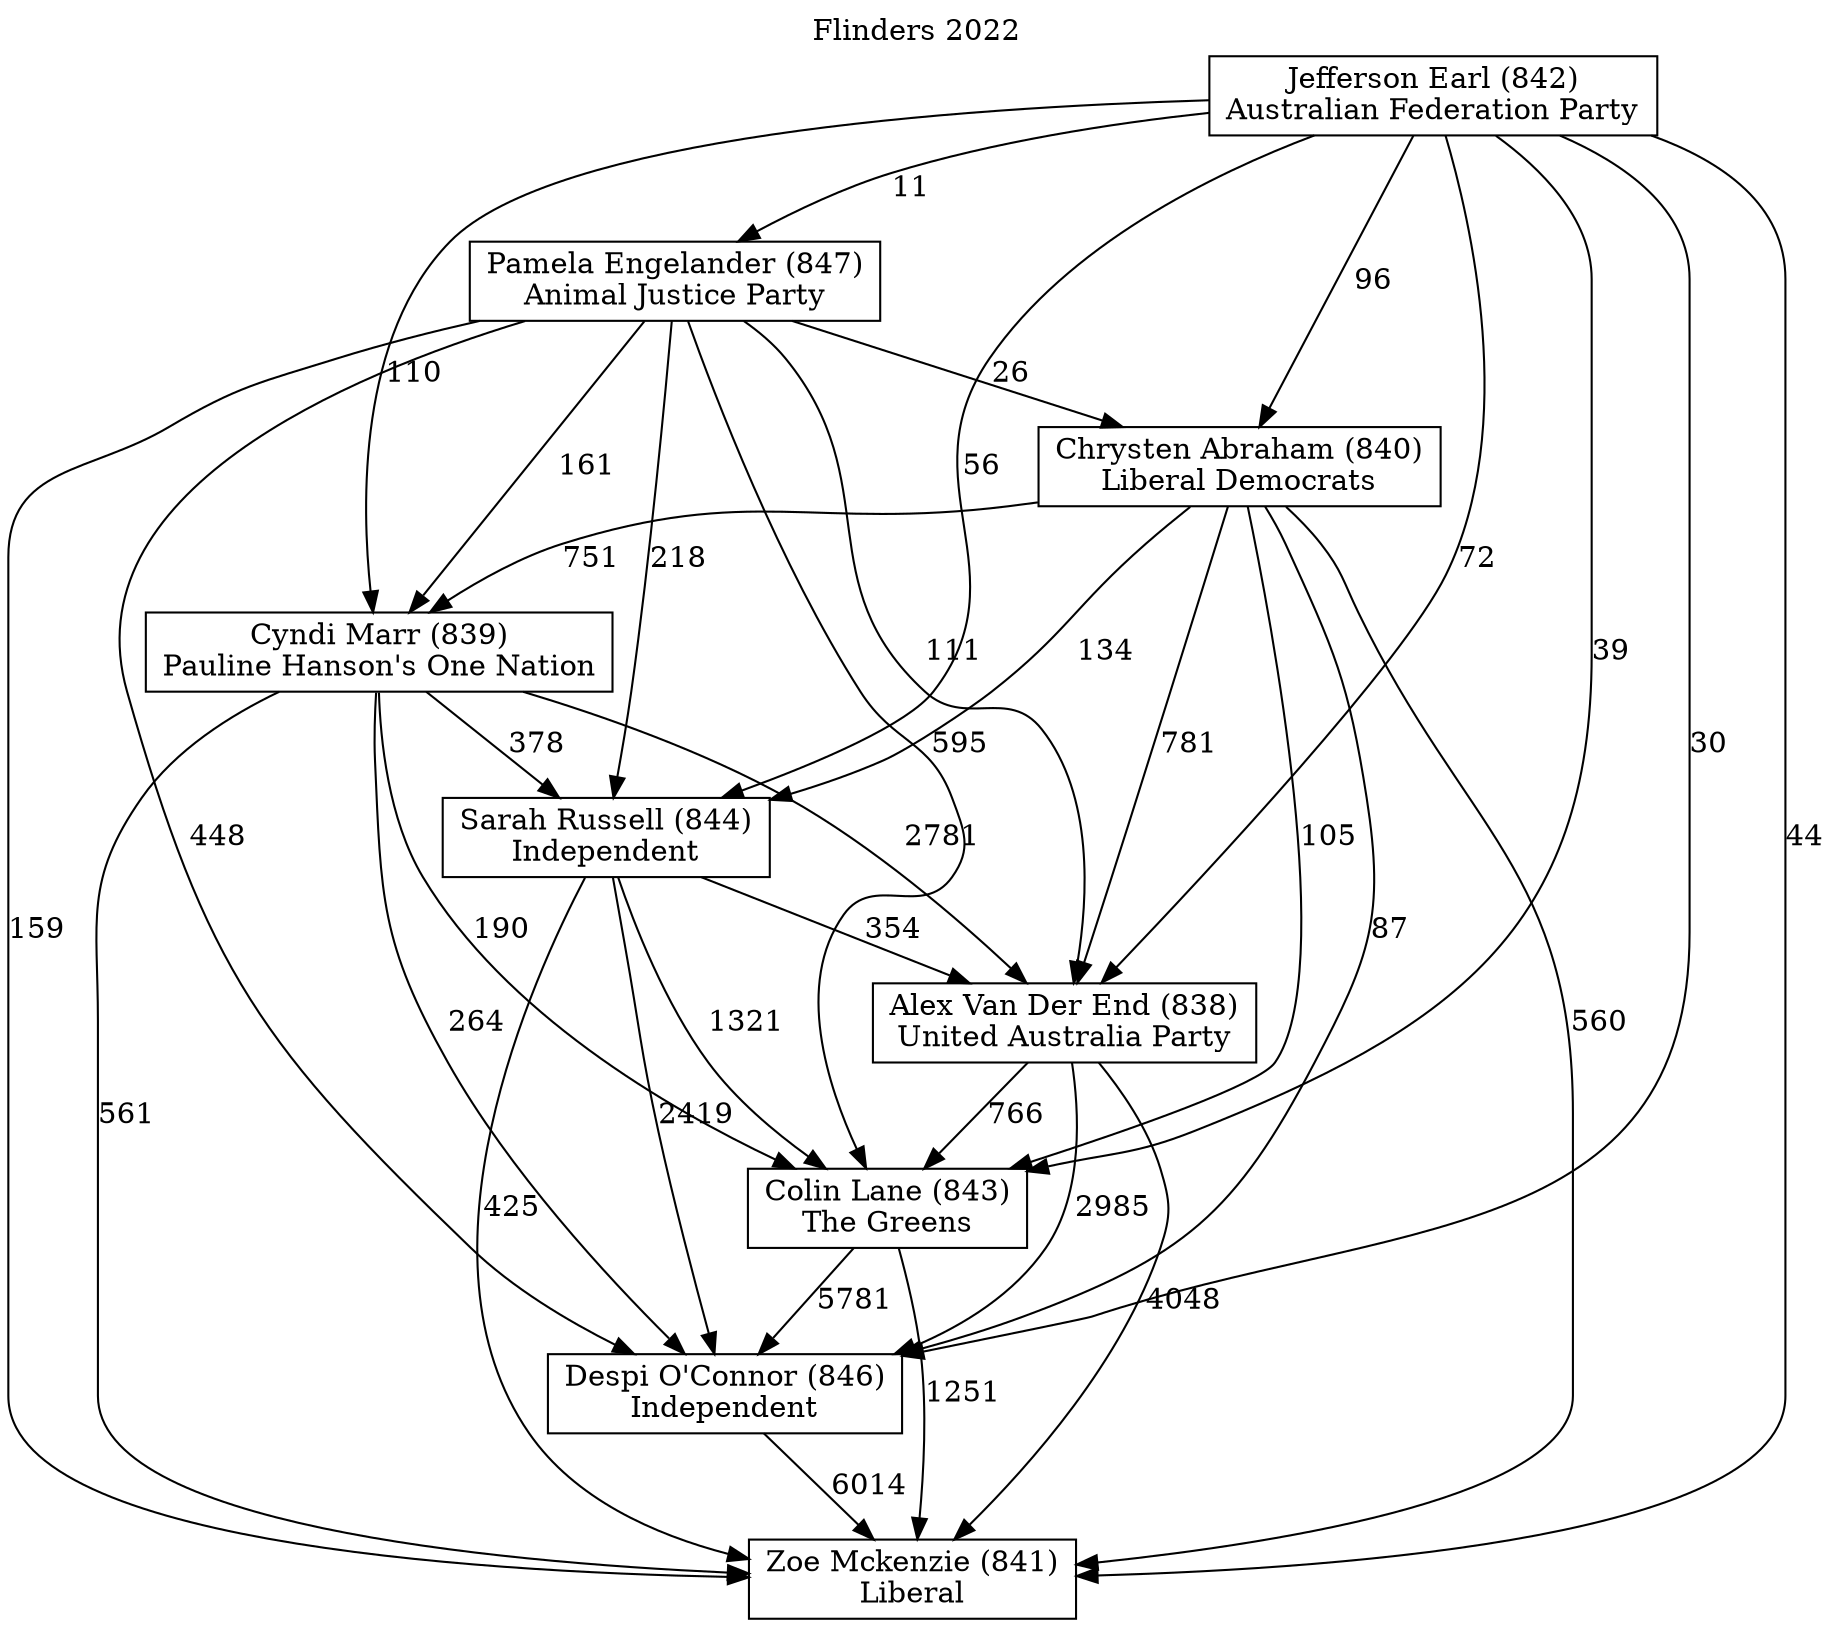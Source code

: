 // House preference flow
digraph "Zoe Mckenzie (841)_Flinders_2022" {
	graph [label="Flinders 2022" labelloc=t mclimit=10]
	node [shape=box]
	"Zoe Mckenzie (841)" [label="Zoe Mckenzie (841)
Liberal"]
	"Despi O'Connor (846)" [label="Despi O'Connor (846)
Independent"]
	"Colin Lane (843)" [label="Colin Lane (843)
The Greens"]
	"Alex Van Der End (838)" [label="Alex Van Der End (838)
United Australia Party"]
	"Sarah Russell (844)" [label="Sarah Russell (844)
Independent"]
	"Cyndi Marr (839)" [label="Cyndi Marr (839)
Pauline Hanson's One Nation"]
	"Chrysten Abraham (840)" [label="Chrysten Abraham (840)
Liberal Democrats"]
	"Pamela Engelander (847)" [label="Pamela Engelander (847)
Animal Justice Party"]
	"Jefferson Earl (842)" [label="Jefferson Earl (842)
Australian Federation Party"]
	"Despi O'Connor (846)" -> "Zoe Mckenzie (841)" [label=6014]
	"Colin Lane (843)" -> "Despi O'Connor (846)" [label=5781]
	"Alex Van Der End (838)" -> "Colin Lane (843)" [label=766]
	"Sarah Russell (844)" -> "Alex Van Der End (838)" [label=354]
	"Cyndi Marr (839)" -> "Sarah Russell (844)" [label=378]
	"Chrysten Abraham (840)" -> "Cyndi Marr (839)" [label=751]
	"Pamela Engelander (847)" -> "Chrysten Abraham (840)" [label=26]
	"Jefferson Earl (842)" -> "Pamela Engelander (847)" [label=11]
	"Colin Lane (843)" -> "Zoe Mckenzie (841)" [label=1251]
	"Alex Van Der End (838)" -> "Zoe Mckenzie (841)" [label=4048]
	"Sarah Russell (844)" -> "Zoe Mckenzie (841)" [label=425]
	"Cyndi Marr (839)" -> "Zoe Mckenzie (841)" [label=561]
	"Chrysten Abraham (840)" -> "Zoe Mckenzie (841)" [label=560]
	"Pamela Engelander (847)" -> "Zoe Mckenzie (841)" [label=159]
	"Jefferson Earl (842)" -> "Zoe Mckenzie (841)" [label=44]
	"Jefferson Earl (842)" -> "Chrysten Abraham (840)" [label=96]
	"Pamela Engelander (847)" -> "Cyndi Marr (839)" [label=161]
	"Jefferson Earl (842)" -> "Cyndi Marr (839)" [label=110]
	"Chrysten Abraham (840)" -> "Sarah Russell (844)" [label=134]
	"Pamela Engelander (847)" -> "Sarah Russell (844)" [label=218]
	"Jefferson Earl (842)" -> "Sarah Russell (844)" [label=56]
	"Cyndi Marr (839)" -> "Alex Van Der End (838)" [label=2781]
	"Chrysten Abraham (840)" -> "Alex Van Der End (838)" [label=781]
	"Pamela Engelander (847)" -> "Alex Van Der End (838)" [label=111]
	"Jefferson Earl (842)" -> "Alex Van Der End (838)" [label=72]
	"Sarah Russell (844)" -> "Colin Lane (843)" [label=1321]
	"Cyndi Marr (839)" -> "Colin Lane (843)" [label=190]
	"Chrysten Abraham (840)" -> "Colin Lane (843)" [label=105]
	"Pamela Engelander (847)" -> "Colin Lane (843)" [label=595]
	"Jefferson Earl (842)" -> "Colin Lane (843)" [label=39]
	"Alex Van Der End (838)" -> "Despi O'Connor (846)" [label=2985]
	"Sarah Russell (844)" -> "Despi O'Connor (846)" [label=2419]
	"Cyndi Marr (839)" -> "Despi O'Connor (846)" [label=264]
	"Chrysten Abraham (840)" -> "Despi O'Connor (846)" [label=87]
	"Pamela Engelander (847)" -> "Despi O'Connor (846)" [label=448]
	"Jefferson Earl (842)" -> "Despi O'Connor (846)" [label=30]
}
